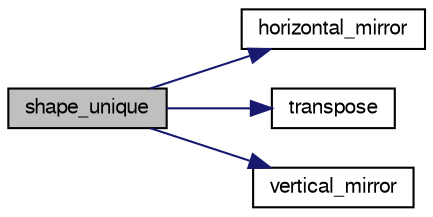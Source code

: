 digraph "shape_unique"
{
 // LATEX_PDF_SIZE
  bgcolor="transparent";
  edge [fontname="FreeSans",fontsize="10",labelfontname="FreeSans",labelfontsize="10"];
  node [fontname="FreeSans",fontsize="10",shape=record];
  rankdir="LR";
  Node1 [label="shape_unique",height=0.2,width=0.4,color="black", fillcolor="grey75", style="filled", fontcolor="black",tooltip="unique shape."];
  Node1 -> Node2 [color="midnightblue",fontsize="10",style="solid",fontname="FreeSans"];
  Node2 [label="horizontal_mirror",height=0.2,width=0.4,color="black",URL="$bit_8c.html#a7826d84dcc6e19830bf93448eee22f4c",tooltip="Mirror the unsigned long long (exchange the line 1 - 8, 2 - 7, 3 - 6 & 4 - 5)."];
  Node1 -> Node3 [color="midnightblue",fontsize="10",style="solid",fontname="FreeSans"];
  Node3 [label="transpose",height=0.2,width=0.4,color="black",URL="$bit_8c.html#a62b47100450786b2738045b2f8aeebb3",tooltip="Transpose the unsigned long long (symetry % A1-H8 diagonal)."];
  Node1 -> Node4 [color="midnightblue",fontsize="10",style="solid",fontname="FreeSans"];
  Node4 [label="vertical_mirror",height=0.2,width=0.4,color="black",URL="$bit_8c.html#a896c459f1b772f5f4da4e72a0953330b",tooltip="Mirror the unsigned long long (exchange the lines A - H, B - G, C - F & D - E.)."];
}
